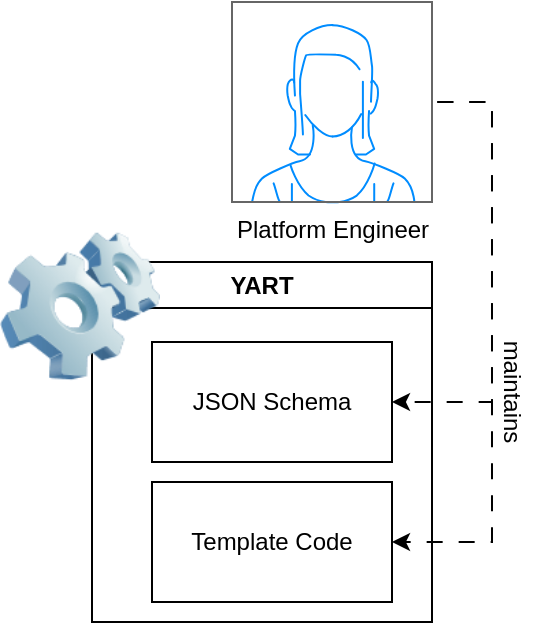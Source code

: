 <mxfile version="26.1.1">
  <diagram name="Seite-1" id="zVKiIwNpw3KTJxRX2v-7">
    <mxGraphModel dx="768" dy="697" grid="1" gridSize="10" guides="1" tooltips="1" connect="1" arrows="1" fold="1" page="1" pageScale="1" pageWidth="827" pageHeight="1169" math="0" shadow="0">
      <root>
        <mxCell id="0" />
        <mxCell id="1" parent="0" />
        <mxCell id="QtlTkA-cPTMOI8H6DK7j-32" style="edgeStyle=orthogonalEdgeStyle;rounded=0;orthogonalLoop=1;jettySize=auto;html=1;entryX=1;entryY=0.5;entryDx=0;entryDy=0;flowAnimation=1;" edge="1" parent="1" source="QtlTkA-cPTMOI8H6DK7j-3" target="QtlTkA-cPTMOI8H6DK7j-30">
          <mxGeometry relative="1" as="geometry">
            <Array as="points">
              <mxPoint x="560" y="190" />
              <mxPoint x="560" y="340" />
            </Array>
          </mxGeometry>
        </mxCell>
        <mxCell id="QtlTkA-cPTMOI8H6DK7j-33" style="edgeStyle=orthogonalEdgeStyle;rounded=0;orthogonalLoop=1;jettySize=auto;html=1;entryX=1;entryY=0.5;entryDx=0;entryDy=0;flowAnimation=1;" edge="1" parent="1" source="QtlTkA-cPTMOI8H6DK7j-3" target="QtlTkA-cPTMOI8H6DK7j-31">
          <mxGeometry relative="1" as="geometry">
            <Array as="points">
              <mxPoint x="560" y="190" />
              <mxPoint x="560" y="410" />
            </Array>
          </mxGeometry>
        </mxCell>
        <mxCell id="QtlTkA-cPTMOI8H6DK7j-3" value="Platform Engineer" style="verticalLabelPosition=bottom;shadow=0;dashed=0;align=center;html=1;verticalAlign=top;strokeWidth=1;shape=mxgraph.mockup.containers.userFemale;strokeColor=#666666;strokeColor2=#008cff;" vertex="1" parent="1">
          <mxGeometry x="430" y="140" width="100" height="100" as="geometry" />
        </mxCell>
        <mxCell id="QtlTkA-cPTMOI8H6DK7j-29" value="YART" style="swimlane;whiteSpace=wrap;html=1;" vertex="1" parent="1">
          <mxGeometry x="360" y="270" width="170" height="180" as="geometry" />
        </mxCell>
        <mxCell id="QtlTkA-cPTMOI8H6DK7j-1" value="" style="image;html=1;image=img/lib/clip_art/computers/Software_128x128.png" vertex="1" parent="QtlTkA-cPTMOI8H6DK7j-29">
          <mxGeometry x="-46" y="-18" width="80" height="80" as="geometry" />
        </mxCell>
        <mxCell id="QtlTkA-cPTMOI8H6DK7j-30" value="JSON Schema" style="rounded=0;whiteSpace=wrap;html=1;" vertex="1" parent="QtlTkA-cPTMOI8H6DK7j-29">
          <mxGeometry x="30" y="40" width="120" height="60" as="geometry" />
        </mxCell>
        <mxCell id="QtlTkA-cPTMOI8H6DK7j-31" value="Template Code" style="rounded=0;whiteSpace=wrap;html=1;" vertex="1" parent="QtlTkA-cPTMOI8H6DK7j-29">
          <mxGeometry x="30" y="110" width="120" height="60" as="geometry" />
        </mxCell>
        <mxCell id="QtlTkA-cPTMOI8H6DK7j-34" value="maintains" style="text;html=1;align=center;verticalAlign=middle;whiteSpace=wrap;rounded=0;rotation=90;" vertex="1" parent="1">
          <mxGeometry x="540" y="320" width="60" height="30" as="geometry" />
        </mxCell>
      </root>
    </mxGraphModel>
  </diagram>
</mxfile>

